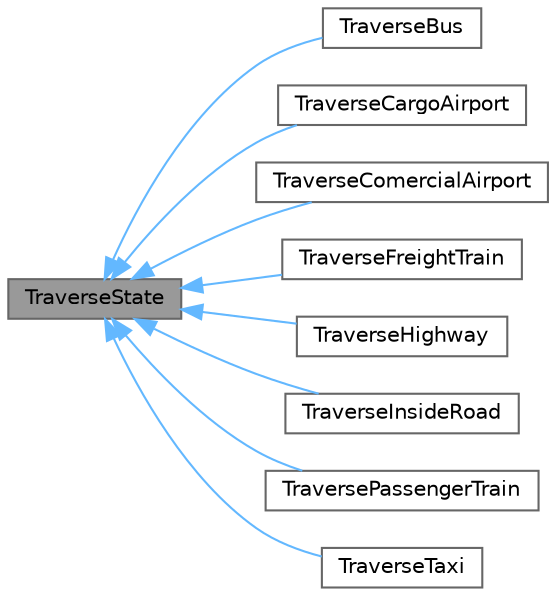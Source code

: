 digraph "TraverseState"
{
 // LATEX_PDF_SIZE
  bgcolor="transparent";
  edge [fontname=Helvetica,fontsize=10,labelfontname=Helvetica,labelfontsize=10];
  node [fontname=Helvetica,fontsize=10,shape=box,height=0.2,width=0.4];
  rankdir="LR";
  Node1 [id="Node000001",label="TraverseState",height=0.2,width=0.4,color="gray40", fillcolor="grey60", style="filled", fontcolor="black",tooltip="Abstract class that provides an interface for traversing through a list of Transportation elements."];
  Node1 -> Node2 [id="edge9_Node000001_Node000002",dir="back",color="steelblue1",style="solid",tooltip=" "];
  Node2 [id="Node000002",label="TraverseBus",height=0.2,width=0.4,color="gray40", fillcolor="white", style="filled",URL="$classTraverseBus.html",tooltip="A class to manage the traversal state of a bus."];
  Node1 -> Node3 [id="edge10_Node000001_Node000003",dir="back",color="steelblue1",style="solid",tooltip=" "];
  Node3 [id="Node000003",label="TraverseCargoAirport",height=0.2,width=0.4,color="gray40", fillcolor="white", style="filled",URL="$classTraverseCargoAirport.html",tooltip="A class to traverse through a cargo airport."];
  Node1 -> Node4 [id="edge11_Node000001_Node000004",dir="back",color="steelblue1",style="solid",tooltip=" "];
  Node4 [id="Node000004",label="TraverseComercialAirport",height=0.2,width=0.4,color="gray40", fillcolor="white", style="filled",URL="$classTraverseComercialAirport.html",tooltip="A class to traverse through a commercial airport."];
  Node1 -> Node5 [id="edge12_Node000001_Node000005",dir="back",color="steelblue1",style="solid",tooltip=" "];
  Node5 [id="Node000005",label="TraverseFreightTrain",height=0.2,width=0.4,color="gray40", fillcolor="white", style="filled",URL="$classTraverseFreightTrain.html",tooltip="A class to traverse through FreightTrain objects."];
  Node1 -> Node6 [id="edge13_Node000001_Node000006",dir="back",color="steelblue1",style="solid",tooltip=" "];
  Node6 [id="Node000006",label="TraverseHighway",height=0.2,width=0.4,color="gray40", fillcolor="white", style="filled",URL="$classTraverseHighway.html",tooltip="A class to traverse through highways in a transportation system."];
  Node1 -> Node7 [id="edge14_Node000001_Node000007",dir="back",color="steelblue1",style="solid",tooltip=" "];
  Node7 [id="Node000007",label="TraverseInsideRoad",height=0.2,width=0.4,color="gray40", fillcolor="white", style="filled",URL="$classTraverseInsideRoad.html",tooltip="A class to traverse inside roads in a transportation system."];
  Node1 -> Node8 [id="edge15_Node000001_Node000008",dir="back",color="steelblue1",style="solid",tooltip=" "];
  Node8 [id="Node000008",label="TraversePassengerTrain",height=0.2,width=0.4,color="gray40", fillcolor="white", style="filled",URL="$classTraversePassengerTrain.html",tooltip="A class to traverse through a passenger train."];
  Node1 -> Node9 [id="edge16_Node000001_Node000009",dir="back",color="steelblue1",style="solid",tooltip=" "];
  Node9 [id="Node000009",label="TraverseTaxi",height=0.2,width=0.4,color="gray40", fillcolor="white", style="filled",URL="$classTraverseTaxi.html",tooltip="Manages the traversal state of a Taxi object."];
}

